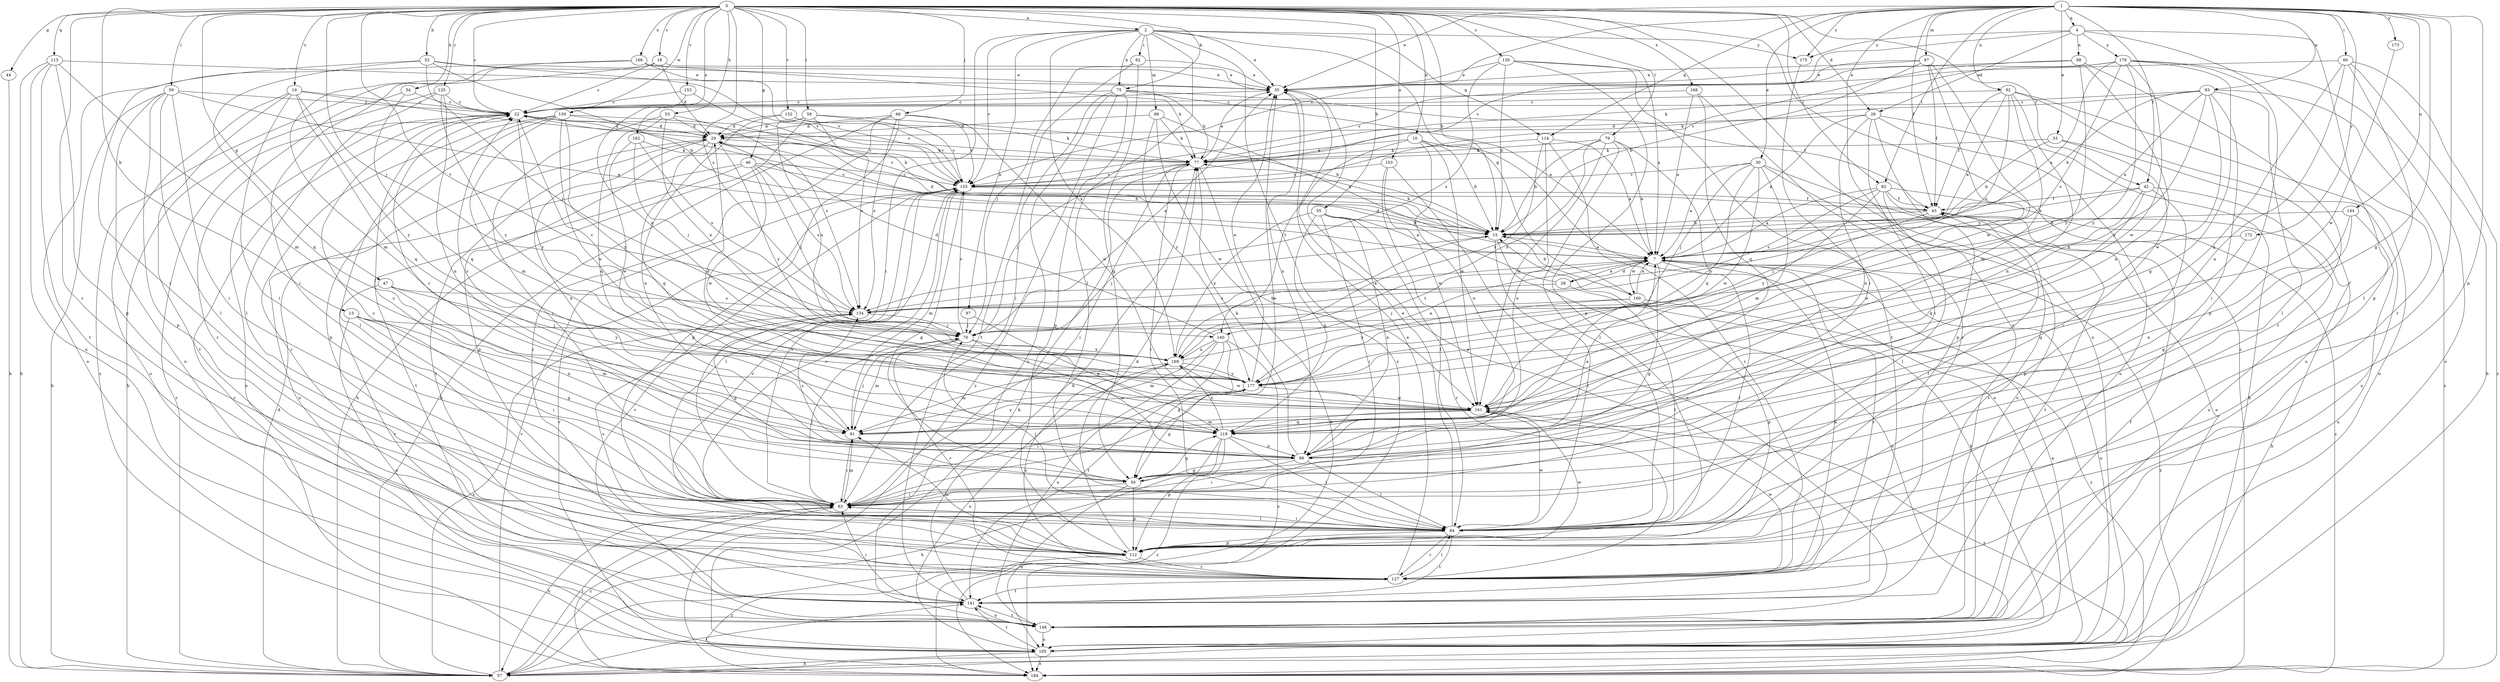 strict digraph  {
0;
1;
2;
4;
7;
10;
13;
15;
18;
19;
22;
26;
28;
29;
30;
33;
35;
42;
43;
44;
46;
47;
50;
52;
53;
54;
55;
57;
58;
59;
60;
62;
63;
66;
70;
75;
77;
79;
82;
84;
87;
88;
91;
92;
93;
97;
98;
99;
103;
105;
112;
113;
114;
119;
125;
127;
130;
134;
140;
141;
144;
148;
152;
153;
155;
159;
160;
161;
162;
166;
168;
169;
172;
173;
175;
176;
177;
184;
0 -> 2  [label=a];
0 -> 10  [label=b];
0 -> 13  [label=b];
0 -> 15  [label=b];
0 -> 18  [label=c];
0 -> 19  [label=c];
0 -> 22  [label=c];
0 -> 26  [label=d];
0 -> 42  [label=f];
0 -> 44  [label=g];
0 -> 46  [label=g];
0 -> 47  [label=g];
0 -> 52  [label=h];
0 -> 53  [label=h];
0 -> 54  [label=h];
0 -> 55  [label=h];
0 -> 58  [label=i];
0 -> 59  [label=i];
0 -> 66  [label=j];
0 -> 70  [label=j];
0 -> 75  [label=k];
0 -> 79  [label=l];
0 -> 82  [label=l];
0 -> 103  [label=o];
0 -> 105  [label=o];
0 -> 113  [label=q];
0 -> 125  [label=r];
0 -> 127  [label=r];
0 -> 130  [label=s];
0 -> 134  [label=s];
0 -> 140  [label=t];
0 -> 152  [label=v];
0 -> 153  [label=v];
0 -> 159  [label=w];
0 -> 162  [label=x];
0 -> 166  [label=x];
0 -> 168  [label=x];
0 -> 184  [label=z];
1 -> 4  [label=a];
1 -> 30  [label=e];
1 -> 33  [label=e];
1 -> 35  [label=e];
1 -> 42  [label=f];
1 -> 43  [label=f];
1 -> 50  [label=g];
1 -> 60  [label=i];
1 -> 82  [label=l];
1 -> 84  [label=l];
1 -> 87  [label=m];
1 -> 92  [label=n];
1 -> 93  [label=n];
1 -> 112  [label=p];
1 -> 114  [label=q];
1 -> 144  [label=u];
1 -> 148  [label=u];
1 -> 155  [label=v];
1 -> 172  [label=y];
1 -> 173  [label=y];
1 -> 175  [label=y];
2 -> 35  [label=e];
2 -> 62  [label=i];
2 -> 63  [label=i];
2 -> 75  [label=k];
2 -> 84  [label=l];
2 -> 88  [label=m];
2 -> 97  [label=n];
2 -> 114  [label=q];
2 -> 155  [label=v];
2 -> 169  [label=x];
2 -> 175  [label=y];
2 -> 184  [label=z];
2 -> 160  [label=g];
4 -> 26  [label=d];
4 -> 98  [label=n];
4 -> 112  [label=p];
4 -> 127  [label=r];
4 -> 155  [label=v];
4 -> 175  [label=y];
4 -> 176  [label=y];
7 -> 28  [label=d];
7 -> 50  [label=g];
7 -> 84  [label=l];
7 -> 105  [label=o];
7 -> 127  [label=r];
7 -> 140  [label=t];
7 -> 160  [label=w];
7 -> 184  [label=z];
10 -> 15  [label=b];
10 -> 77  [label=k];
10 -> 99  [label=n];
10 -> 105  [label=o];
10 -> 140  [label=t];
10 -> 161  [label=w];
13 -> 50  [label=g];
13 -> 63  [label=i];
13 -> 70  [label=j];
13 -> 91  [label=m];
13 -> 148  [label=u];
15 -> 7  [label=a];
15 -> 22  [label=c];
15 -> 29  [label=d];
15 -> 70  [label=j];
15 -> 77  [label=k];
15 -> 84  [label=l];
15 -> 105  [label=o];
18 -> 22  [label=c];
18 -> 29  [label=d];
18 -> 35  [label=e];
18 -> 63  [label=i];
18 -> 184  [label=z];
19 -> 22  [label=c];
19 -> 29  [label=d];
19 -> 63  [label=i];
19 -> 105  [label=o];
19 -> 119  [label=q];
19 -> 141  [label=t];
19 -> 177  [label=y];
22 -> 29  [label=d];
22 -> 105  [label=o];
22 -> 177  [label=y];
26 -> 7  [label=a];
26 -> 29  [label=d];
26 -> 57  [label=h];
26 -> 63  [label=i];
26 -> 99  [label=n];
26 -> 112  [label=p];
26 -> 148  [label=u];
28 -> 7  [label=a];
28 -> 29  [label=d];
28 -> 84  [label=l];
28 -> 134  [label=s];
29 -> 77  [label=k];
29 -> 99  [label=n];
29 -> 112  [label=p];
29 -> 119  [label=q];
29 -> 141  [label=t];
29 -> 177  [label=y];
30 -> 7  [label=a];
30 -> 70  [label=j];
30 -> 91  [label=m];
30 -> 105  [label=o];
30 -> 148  [label=u];
30 -> 155  [label=v];
30 -> 161  [label=w];
30 -> 177  [label=y];
33 -> 15  [label=b];
33 -> 63  [label=i];
33 -> 77  [label=k];
33 -> 148  [label=u];
35 -> 22  [label=c];
35 -> 99  [label=n];
42 -> 15  [label=b];
42 -> 43  [label=f];
42 -> 112  [label=p];
42 -> 119  [label=q];
42 -> 148  [label=u];
42 -> 161  [label=w];
43 -> 15  [label=b];
43 -> 22  [label=c];
43 -> 57  [label=h];
43 -> 70  [label=j];
43 -> 141  [label=t];
44 -> 57  [label=h];
46 -> 15  [label=b];
46 -> 70  [label=j];
46 -> 134  [label=s];
46 -> 141  [label=t];
46 -> 148  [label=u];
46 -> 155  [label=v];
46 -> 161  [label=w];
47 -> 99  [label=n];
47 -> 127  [label=r];
47 -> 134  [label=s];
47 -> 177  [label=y];
50 -> 22  [label=c];
50 -> 63  [label=i];
50 -> 105  [label=o];
50 -> 112  [label=p];
50 -> 119  [label=q];
52 -> 15  [label=b];
52 -> 35  [label=e];
52 -> 63  [label=i];
52 -> 70  [label=j];
52 -> 119  [label=q];
52 -> 155  [label=v];
53 -> 29  [label=d];
53 -> 63  [label=i];
53 -> 119  [label=q];
53 -> 134  [label=s];
53 -> 169  [label=x];
54 -> 22  [label=c];
54 -> 119  [label=q];
54 -> 127  [label=r];
55 -> 7  [label=a];
55 -> 15  [label=b];
55 -> 63  [label=i];
55 -> 99  [label=n];
55 -> 119  [label=q];
55 -> 127  [label=r];
55 -> 169  [label=x];
57 -> 22  [label=c];
57 -> 29  [label=d];
57 -> 63  [label=i];
57 -> 134  [label=s];
57 -> 141  [label=t];
57 -> 155  [label=v];
58 -> 15  [label=b];
58 -> 29  [label=d];
58 -> 57  [label=h];
58 -> 134  [label=s];
58 -> 155  [label=v];
58 -> 169  [label=x];
59 -> 7  [label=a];
59 -> 22  [label=c];
59 -> 57  [label=h];
59 -> 63  [label=i];
59 -> 84  [label=l];
59 -> 112  [label=p];
59 -> 148  [label=u];
60 -> 35  [label=e];
60 -> 57  [label=h];
60 -> 84  [label=l];
60 -> 99  [label=n];
60 -> 119  [label=q];
60 -> 184  [label=z];
62 -> 35  [label=e];
62 -> 50  [label=g];
62 -> 70  [label=j];
62 -> 141  [label=t];
63 -> 22  [label=c];
63 -> 35  [label=e];
63 -> 57  [label=h];
63 -> 70  [label=j];
63 -> 84  [label=l];
63 -> 91  [label=m];
63 -> 155  [label=v];
63 -> 184  [label=z];
66 -> 29  [label=d];
66 -> 57  [label=h];
66 -> 112  [label=p];
66 -> 127  [label=r];
66 -> 134  [label=s];
66 -> 155  [label=v];
66 -> 161  [label=w];
70 -> 35  [label=e];
70 -> 91  [label=m];
70 -> 99  [label=n];
70 -> 127  [label=r];
70 -> 155  [label=v];
70 -> 169  [label=x];
75 -> 7  [label=a];
75 -> 22  [label=c];
75 -> 43  [label=f];
75 -> 63  [label=i];
75 -> 77  [label=k];
75 -> 112  [label=p];
75 -> 148  [label=u];
75 -> 184  [label=z];
77 -> 22  [label=c];
77 -> 35  [label=e];
77 -> 57  [label=h];
77 -> 63  [label=i];
77 -> 70  [label=j];
77 -> 84  [label=l];
77 -> 155  [label=v];
79 -> 7  [label=a];
79 -> 15  [label=b];
79 -> 77  [label=k];
79 -> 84  [label=l];
79 -> 119  [label=q];
79 -> 161  [label=w];
79 -> 169  [label=x];
82 -> 7  [label=a];
82 -> 43  [label=f];
82 -> 84  [label=l];
82 -> 134  [label=s];
82 -> 141  [label=t];
82 -> 177  [label=y];
82 -> 184  [label=z];
84 -> 35  [label=e];
84 -> 43  [label=f];
84 -> 63  [label=i];
84 -> 70  [label=j];
84 -> 112  [label=p];
84 -> 127  [label=r];
84 -> 141  [label=t];
84 -> 155  [label=v];
84 -> 161  [label=w];
87 -> 15  [label=b];
87 -> 35  [label=e];
87 -> 43  [label=f];
87 -> 155  [label=v];
87 -> 161  [label=w];
87 -> 177  [label=y];
88 -> 7  [label=a];
88 -> 29  [label=d];
88 -> 77  [label=k];
88 -> 161  [label=w];
88 -> 177  [label=y];
91 -> 22  [label=c];
91 -> 63  [label=i];
91 -> 70  [label=j];
91 -> 177  [label=y];
92 -> 7  [label=a];
92 -> 22  [label=c];
92 -> 43  [label=f];
92 -> 91  [label=m];
92 -> 99  [label=n];
92 -> 105  [label=o];
92 -> 134  [label=s];
92 -> 148  [label=u];
93 -> 7  [label=a];
93 -> 15  [label=b];
93 -> 22  [label=c];
93 -> 63  [label=i];
93 -> 77  [label=k];
93 -> 84  [label=l];
93 -> 161  [label=w];
93 -> 177  [label=y];
93 -> 184  [label=z];
97 -> 70  [label=j];
97 -> 119  [label=q];
98 -> 35  [label=e];
98 -> 99  [label=n];
98 -> 127  [label=r];
98 -> 155  [label=v];
98 -> 177  [label=y];
99 -> 7  [label=a];
99 -> 22  [label=c];
99 -> 50  [label=g];
99 -> 63  [label=i];
99 -> 77  [label=k];
99 -> 84  [label=l];
99 -> 134  [label=s];
103 -> 84  [label=l];
103 -> 148  [label=u];
103 -> 155  [label=v];
103 -> 161  [label=w];
105 -> 7  [label=a];
105 -> 15  [label=b];
105 -> 57  [label=h];
105 -> 77  [label=k];
105 -> 141  [label=t];
105 -> 155  [label=v];
105 -> 184  [label=z];
112 -> 77  [label=k];
112 -> 91  [label=m];
112 -> 127  [label=r];
112 -> 134  [label=s];
112 -> 155  [label=v];
112 -> 161  [label=w];
112 -> 184  [label=z];
113 -> 35  [label=e];
113 -> 57  [label=h];
113 -> 91  [label=m];
113 -> 112  [label=p];
113 -> 141  [label=t];
113 -> 148  [label=u];
114 -> 7  [label=a];
114 -> 77  [label=k];
114 -> 99  [label=n];
114 -> 127  [label=r];
114 -> 169  [label=x];
119 -> 57  [label=h];
119 -> 84  [label=l];
119 -> 99  [label=n];
119 -> 112  [label=p];
119 -> 169  [label=x];
119 -> 184  [label=z];
125 -> 22  [label=c];
125 -> 57  [label=h];
125 -> 84  [label=l];
125 -> 99  [label=n];
125 -> 177  [label=y];
127 -> 7  [label=a];
127 -> 35  [label=e];
127 -> 84  [label=l];
127 -> 141  [label=t];
127 -> 161  [label=w];
127 -> 169  [label=x];
130 -> 7  [label=a];
130 -> 15  [label=b];
130 -> 35  [label=e];
130 -> 112  [label=p];
130 -> 134  [label=s];
130 -> 141  [label=t];
134 -> 7  [label=a];
134 -> 50  [label=g];
134 -> 70  [label=j];
140 -> 29  [label=d];
140 -> 50  [label=g];
140 -> 91  [label=m];
140 -> 141  [label=t];
140 -> 148  [label=u];
140 -> 169  [label=x];
140 -> 184  [label=z];
141 -> 35  [label=e];
141 -> 63  [label=i];
141 -> 77  [label=k];
141 -> 148  [label=u];
144 -> 15  [label=b];
144 -> 50  [label=g];
144 -> 99  [label=n];
144 -> 148  [label=u];
148 -> 43  [label=f];
148 -> 105  [label=o];
148 -> 141  [label=t];
148 -> 155  [label=v];
152 -> 29  [label=d];
152 -> 77  [label=k];
152 -> 99  [label=n];
152 -> 155  [label=v];
153 -> 15  [label=b];
153 -> 22  [label=c];
153 -> 169  [label=x];
155 -> 43  [label=f];
155 -> 50  [label=g];
155 -> 84  [label=l];
155 -> 91  [label=m];
159 -> 29  [label=d];
159 -> 84  [label=l];
159 -> 91  [label=m];
159 -> 112  [label=p];
159 -> 127  [label=r];
159 -> 155  [label=v];
159 -> 161  [label=w];
159 -> 177  [label=y];
160 -> 7  [label=a];
160 -> 15  [label=b];
160 -> 70  [label=j];
160 -> 112  [label=p];
160 -> 177  [label=y];
160 -> 184  [label=z];
161 -> 29  [label=d];
161 -> 91  [label=m];
161 -> 119  [label=q];
161 -> 184  [label=z];
162 -> 70  [label=j];
162 -> 77  [label=k];
162 -> 134  [label=s];
162 -> 161  [label=w];
166 -> 35  [label=e];
166 -> 77  [label=k];
166 -> 91  [label=m];
166 -> 105  [label=o];
166 -> 155  [label=v];
168 -> 7  [label=a];
168 -> 22  [label=c];
168 -> 119  [label=q];
168 -> 127  [label=r];
169 -> 7  [label=a];
169 -> 15  [label=b];
169 -> 22  [label=c];
169 -> 91  [label=m];
169 -> 105  [label=o];
169 -> 161  [label=w];
169 -> 177  [label=y];
172 -> 7  [label=a];
172 -> 119  [label=q];
173 -> 161  [label=w];
175 -> 63  [label=i];
176 -> 7  [label=a];
176 -> 35  [label=e];
176 -> 50  [label=g];
176 -> 77  [label=k];
176 -> 105  [label=o];
176 -> 112  [label=p];
176 -> 134  [label=s];
176 -> 161  [label=w];
176 -> 177  [label=y];
177 -> 35  [label=e];
177 -> 50  [label=g];
177 -> 63  [label=i];
177 -> 161  [label=w];
184 -> 22  [label=c];
}
